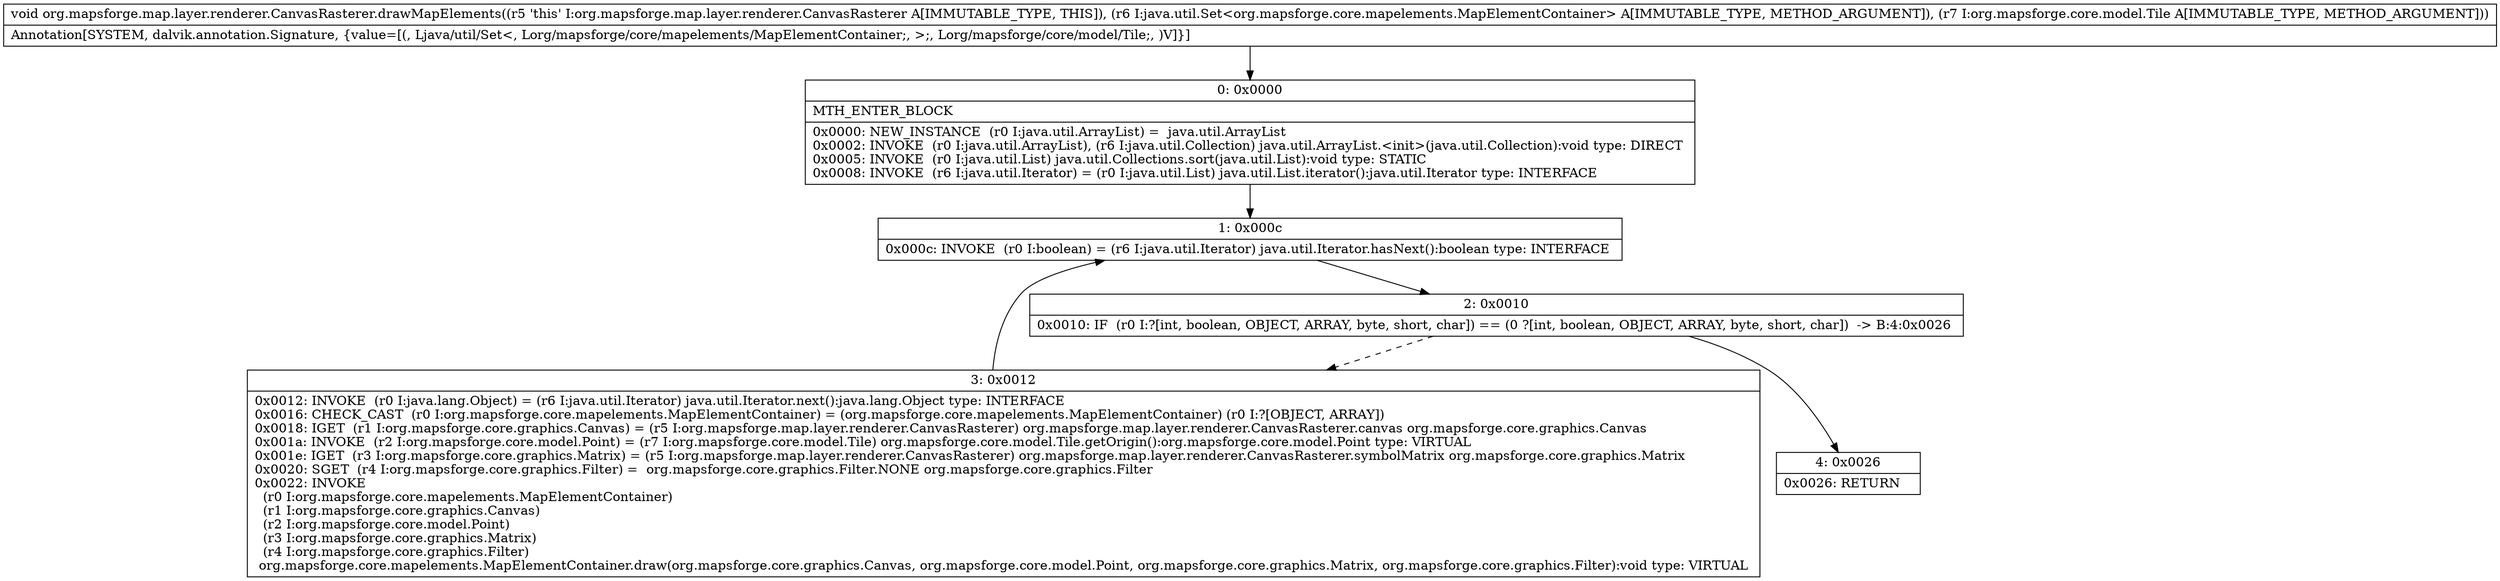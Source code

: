 digraph "CFG fororg.mapsforge.map.layer.renderer.CanvasRasterer.drawMapElements(Ljava\/util\/Set;Lorg\/mapsforge\/core\/model\/Tile;)V" {
Node_0 [shape=record,label="{0\:\ 0x0000|MTH_ENTER_BLOCK\l|0x0000: NEW_INSTANCE  (r0 I:java.util.ArrayList) =  java.util.ArrayList \l0x0002: INVOKE  (r0 I:java.util.ArrayList), (r6 I:java.util.Collection) java.util.ArrayList.\<init\>(java.util.Collection):void type: DIRECT \l0x0005: INVOKE  (r0 I:java.util.List) java.util.Collections.sort(java.util.List):void type: STATIC \l0x0008: INVOKE  (r6 I:java.util.Iterator) = (r0 I:java.util.List) java.util.List.iterator():java.util.Iterator type: INTERFACE \l}"];
Node_1 [shape=record,label="{1\:\ 0x000c|0x000c: INVOKE  (r0 I:boolean) = (r6 I:java.util.Iterator) java.util.Iterator.hasNext():boolean type: INTERFACE \l}"];
Node_2 [shape=record,label="{2\:\ 0x0010|0x0010: IF  (r0 I:?[int, boolean, OBJECT, ARRAY, byte, short, char]) == (0 ?[int, boolean, OBJECT, ARRAY, byte, short, char])  \-\> B:4:0x0026 \l}"];
Node_3 [shape=record,label="{3\:\ 0x0012|0x0012: INVOKE  (r0 I:java.lang.Object) = (r6 I:java.util.Iterator) java.util.Iterator.next():java.lang.Object type: INTERFACE \l0x0016: CHECK_CAST  (r0 I:org.mapsforge.core.mapelements.MapElementContainer) = (org.mapsforge.core.mapelements.MapElementContainer) (r0 I:?[OBJECT, ARRAY]) \l0x0018: IGET  (r1 I:org.mapsforge.core.graphics.Canvas) = (r5 I:org.mapsforge.map.layer.renderer.CanvasRasterer) org.mapsforge.map.layer.renderer.CanvasRasterer.canvas org.mapsforge.core.graphics.Canvas \l0x001a: INVOKE  (r2 I:org.mapsforge.core.model.Point) = (r7 I:org.mapsforge.core.model.Tile) org.mapsforge.core.model.Tile.getOrigin():org.mapsforge.core.model.Point type: VIRTUAL \l0x001e: IGET  (r3 I:org.mapsforge.core.graphics.Matrix) = (r5 I:org.mapsforge.map.layer.renderer.CanvasRasterer) org.mapsforge.map.layer.renderer.CanvasRasterer.symbolMatrix org.mapsforge.core.graphics.Matrix \l0x0020: SGET  (r4 I:org.mapsforge.core.graphics.Filter) =  org.mapsforge.core.graphics.Filter.NONE org.mapsforge.core.graphics.Filter \l0x0022: INVOKE  \l  (r0 I:org.mapsforge.core.mapelements.MapElementContainer)\l  (r1 I:org.mapsforge.core.graphics.Canvas)\l  (r2 I:org.mapsforge.core.model.Point)\l  (r3 I:org.mapsforge.core.graphics.Matrix)\l  (r4 I:org.mapsforge.core.graphics.Filter)\l org.mapsforge.core.mapelements.MapElementContainer.draw(org.mapsforge.core.graphics.Canvas, org.mapsforge.core.model.Point, org.mapsforge.core.graphics.Matrix, org.mapsforge.core.graphics.Filter):void type: VIRTUAL \l}"];
Node_4 [shape=record,label="{4\:\ 0x0026|0x0026: RETURN   \l}"];
MethodNode[shape=record,label="{void org.mapsforge.map.layer.renderer.CanvasRasterer.drawMapElements((r5 'this' I:org.mapsforge.map.layer.renderer.CanvasRasterer A[IMMUTABLE_TYPE, THIS]), (r6 I:java.util.Set\<org.mapsforge.core.mapelements.MapElementContainer\> A[IMMUTABLE_TYPE, METHOD_ARGUMENT]), (r7 I:org.mapsforge.core.model.Tile A[IMMUTABLE_TYPE, METHOD_ARGUMENT]))  | Annotation[SYSTEM, dalvik.annotation.Signature, \{value=[(, Ljava\/util\/Set\<, Lorg\/mapsforge\/core\/mapelements\/MapElementContainer;, \>;, Lorg\/mapsforge\/core\/model\/Tile;, )V]\}]\l}"];
MethodNode -> Node_0;
Node_0 -> Node_1;
Node_1 -> Node_2;
Node_2 -> Node_3[style=dashed];
Node_2 -> Node_4;
Node_3 -> Node_1;
}

